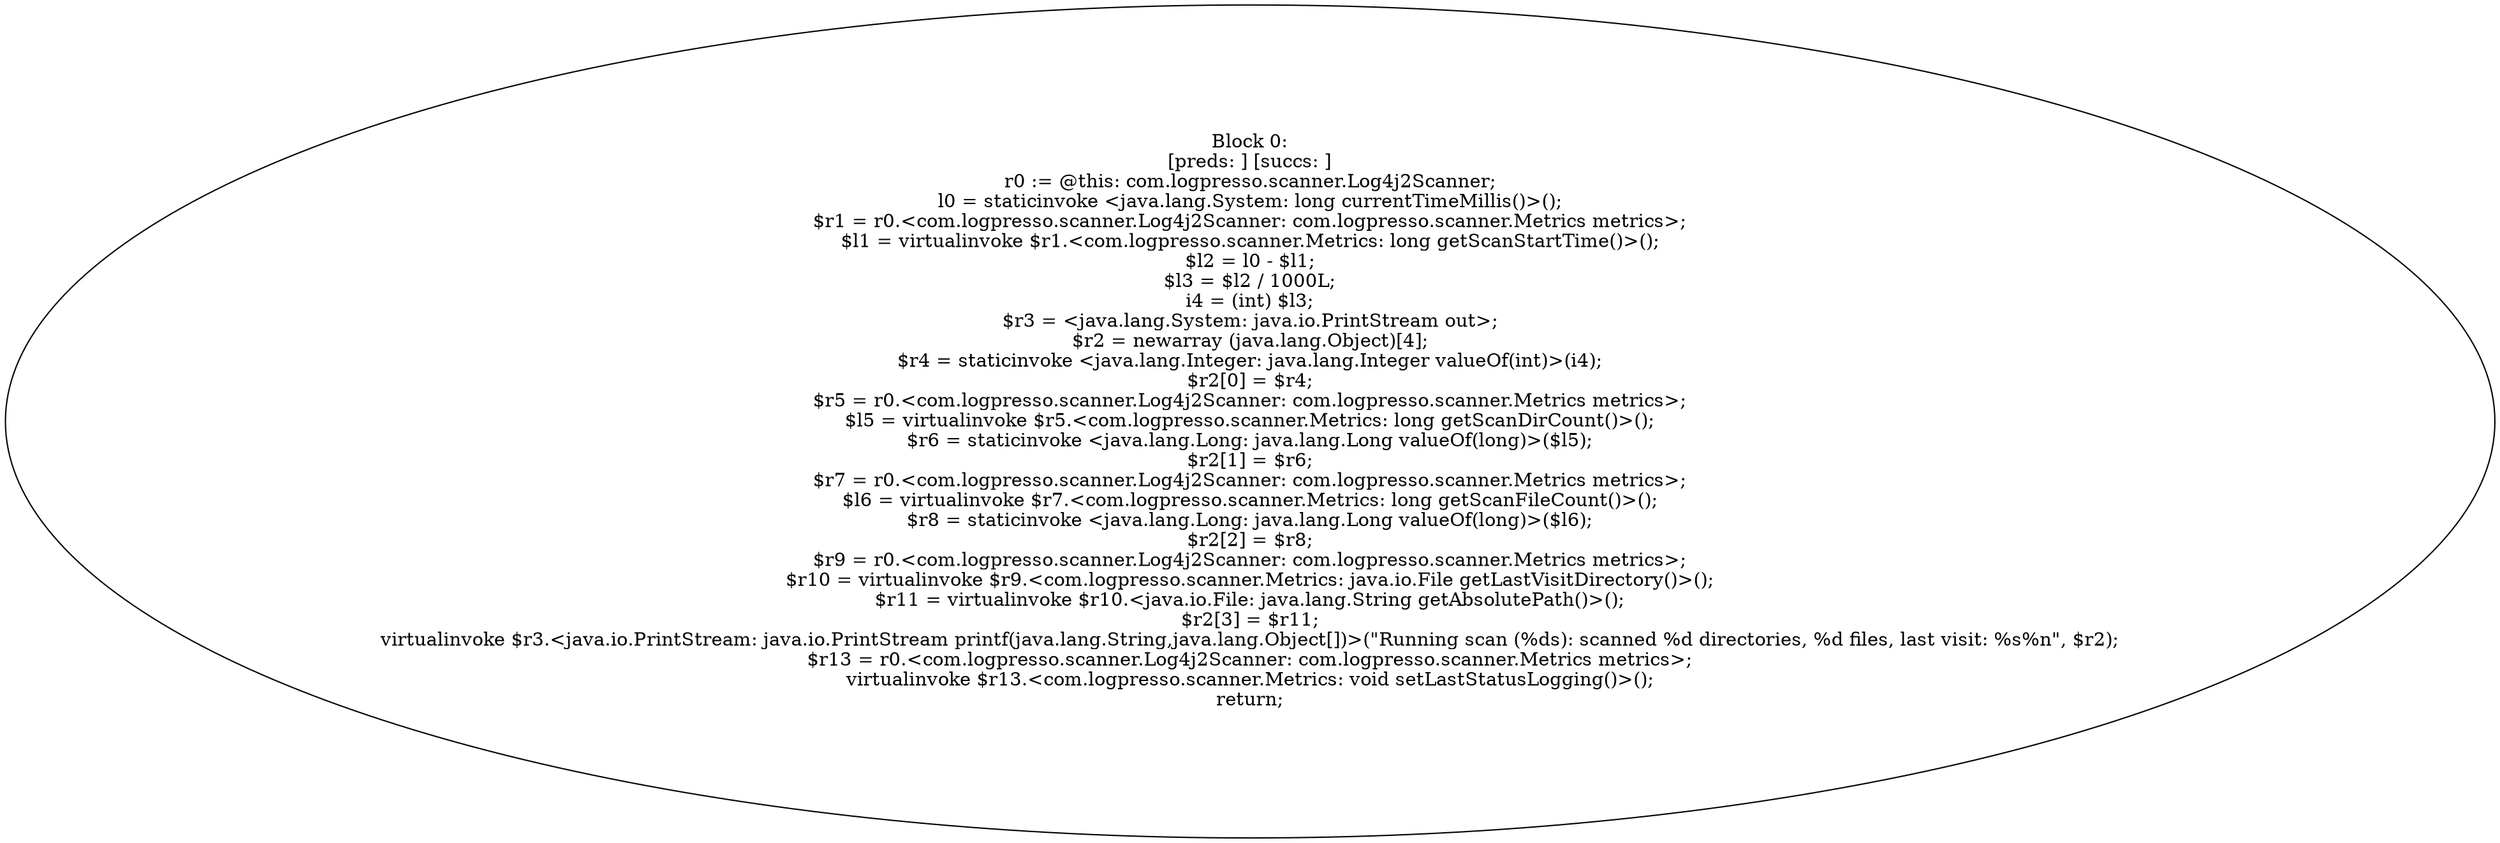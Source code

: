digraph "unitGraph" {
    "Block 0:
[preds: ] [succs: ]
r0 := @this: com.logpresso.scanner.Log4j2Scanner;
l0 = staticinvoke <java.lang.System: long currentTimeMillis()>();
$r1 = r0.<com.logpresso.scanner.Log4j2Scanner: com.logpresso.scanner.Metrics metrics>;
$l1 = virtualinvoke $r1.<com.logpresso.scanner.Metrics: long getScanStartTime()>();
$l2 = l0 - $l1;
$l3 = $l2 / 1000L;
i4 = (int) $l3;
$r3 = <java.lang.System: java.io.PrintStream out>;
$r2 = newarray (java.lang.Object)[4];
$r4 = staticinvoke <java.lang.Integer: java.lang.Integer valueOf(int)>(i4);
$r2[0] = $r4;
$r5 = r0.<com.logpresso.scanner.Log4j2Scanner: com.logpresso.scanner.Metrics metrics>;
$l5 = virtualinvoke $r5.<com.logpresso.scanner.Metrics: long getScanDirCount()>();
$r6 = staticinvoke <java.lang.Long: java.lang.Long valueOf(long)>($l5);
$r2[1] = $r6;
$r7 = r0.<com.logpresso.scanner.Log4j2Scanner: com.logpresso.scanner.Metrics metrics>;
$l6 = virtualinvoke $r7.<com.logpresso.scanner.Metrics: long getScanFileCount()>();
$r8 = staticinvoke <java.lang.Long: java.lang.Long valueOf(long)>($l6);
$r2[2] = $r8;
$r9 = r0.<com.logpresso.scanner.Log4j2Scanner: com.logpresso.scanner.Metrics metrics>;
$r10 = virtualinvoke $r9.<com.logpresso.scanner.Metrics: java.io.File getLastVisitDirectory()>();
$r11 = virtualinvoke $r10.<java.io.File: java.lang.String getAbsolutePath()>();
$r2[3] = $r11;
virtualinvoke $r3.<java.io.PrintStream: java.io.PrintStream printf(java.lang.String,java.lang.Object[])>(\"Running scan (%ds): scanned %d directories, %d files, last visit: %s%n\", $r2);
$r13 = r0.<com.logpresso.scanner.Log4j2Scanner: com.logpresso.scanner.Metrics metrics>;
virtualinvoke $r13.<com.logpresso.scanner.Metrics: void setLastStatusLogging()>();
return;
"
}
